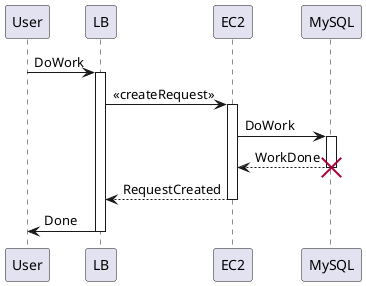 @startuml Sequence
participant User

User -> LB: DoWork
activate LB

LB -> EC2: << createRequest >>
activate EC2

EC2 -> MySQL: DoWork
activate MySQL
MySQL --> EC2: WorkDone
destroy MySQL

EC2 --> LB: RequestCreated
deactivate EC2

LB -> User: Done
deactivate LB

@enduml

